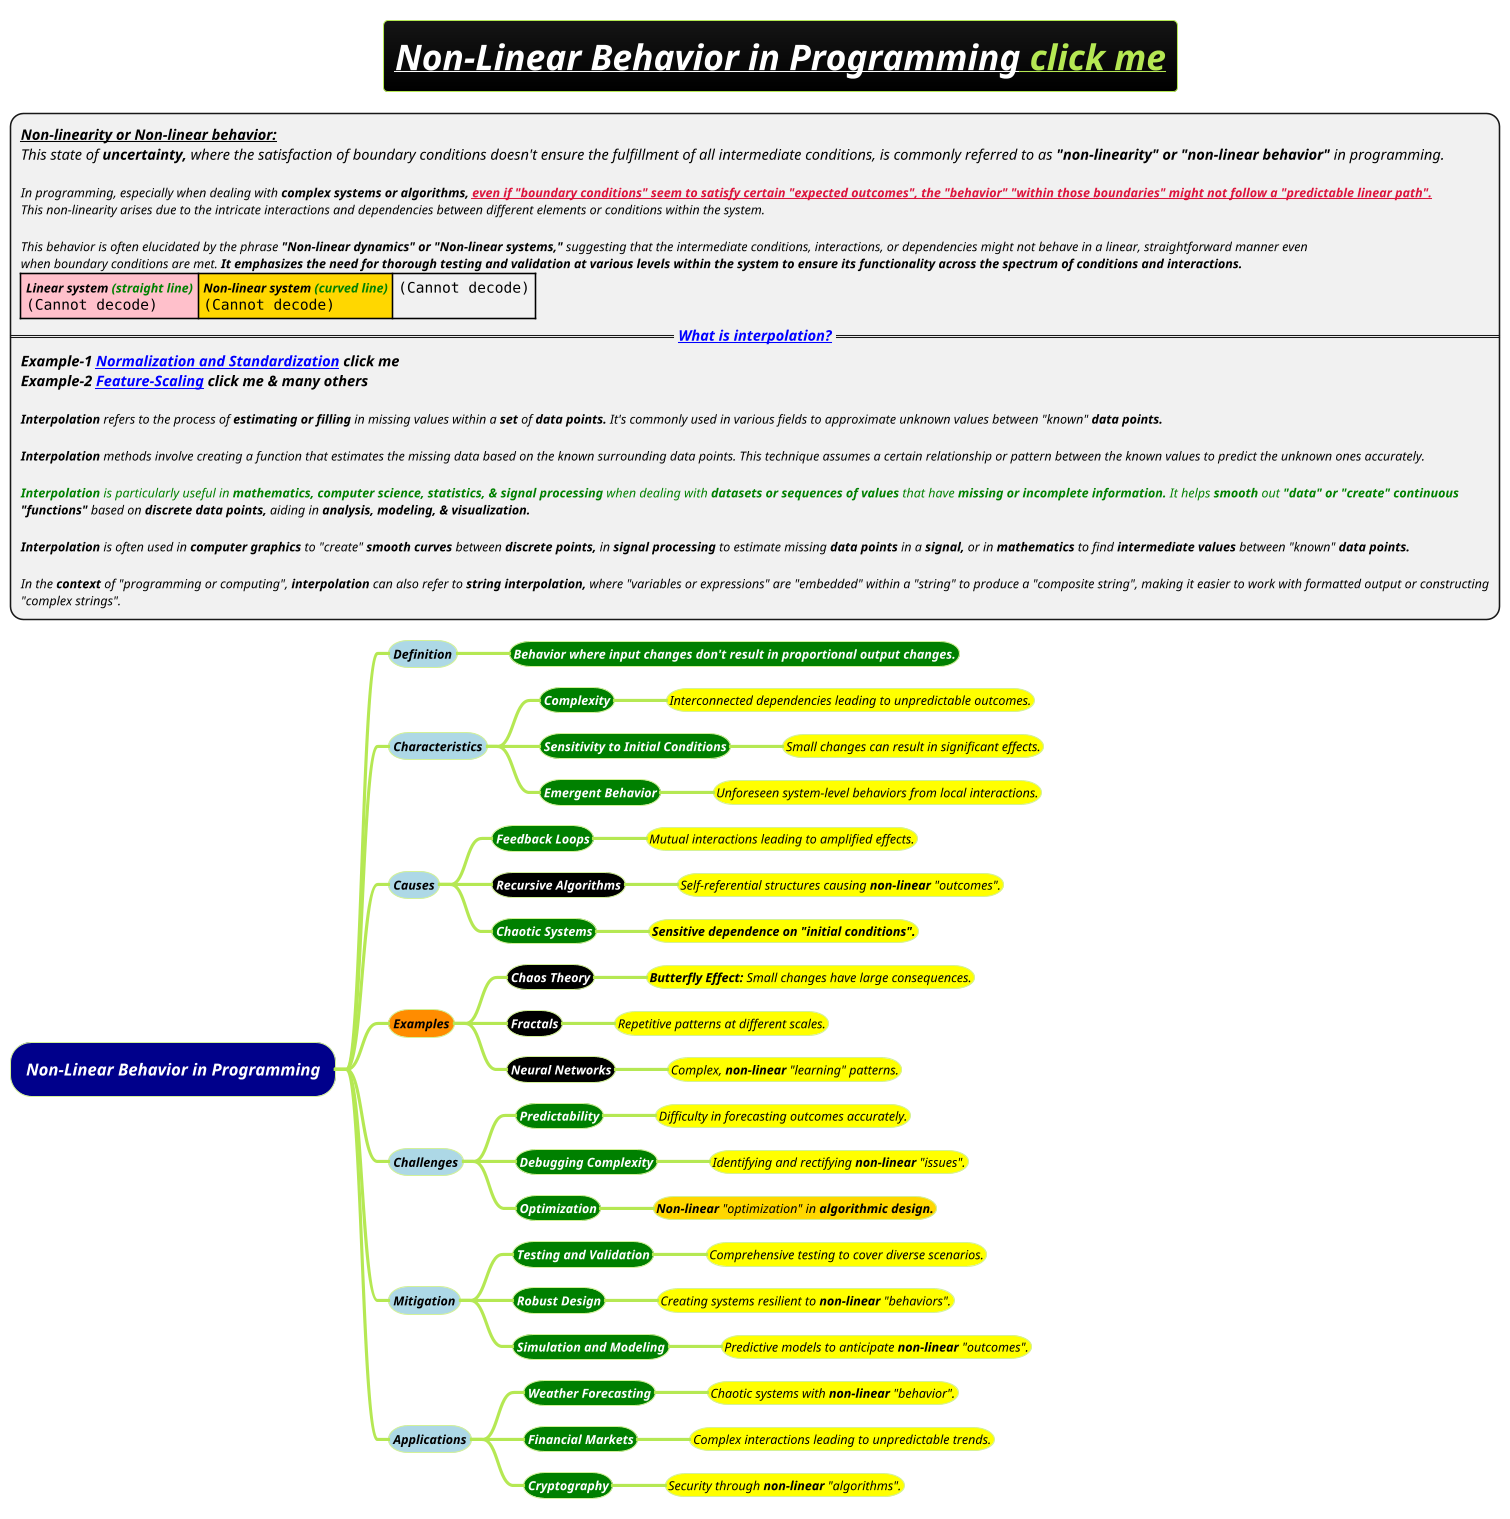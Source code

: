 @startmindmap
title =<size:18><i><b><u>[[https://www.youtube.com/watch?v=i-ladOjo1QA&list=LL&index=13&t=9s Non-Linear Behavior in Programming]] click me
*:<i><size:14><b><u>Non-linearity or Non-linear behavior:
<i><size:14>This state of **uncertainty,** where the satisfaction of boundary conditions doesn't ensure the fulfillment of all intermediate conditions, is commonly referred to as **"non-linearity" or "non-linear behavior"** in programming.

<i><size:12>In programming, especially when dealing with **complex systems or algorithms,** <color #crimson><b><u>even if "boundary conditions" seem to satisfy certain "expected outcomes", the "behavior" "within those boundaries" might not follow a "predictable linear path".
<i><size:12>This non-linearity arises due to the intricate interactions and dependencies between different elements or conditions within the system.

<i><size:12>This behavior is often elucidated by the phrase **"Non-linear dynamics" or "Non-linear systems,"** suggesting that the intermediate conditions, interactions, or dependencies might not behave in a linear, straightforward manner even
<i><size:12>when boundary conditions are met. <b>It emphasizes the need for thorough testing and validation at various levels within the system to ensure its functionality across the spectrum of conditions and interactions.
|<#pink><i><size:12><b>Linear system <color #green>(straight line)\n<img:images/img_275.png{scale=.5}>|<#gold><i><size:12><b>Non-linear system <color #green>(curved line)\n<img:images/img_276.png{scale=.67}>|<img:images/img_277.png{scale=.58}>|
==<i><size:14><b>[[docs/books/1-books-backlog/mathematics/math-map.puml What is interpolation?]]==
<i><size:14><b>Example-1 [[docs/AI-ML-DL-Data-Science-and-BigData/data-science/data-engineering/data-preprocessing-(or-wrangling)/Normalization-and-Standardization.puml Normalization and Standardization]] click me
<i><size:14><b>Example-2 [[docs/AI-ML-DL-Data-Science-and-BigData/data-science/data-engineering/data-preprocessing-(or-wrangling)/Feature-Scaling.puml Feature-Scaling]] click me & many others

<i><size:12>**Interpolation** refers to the process of **estimating or filling** in missing values within a **set** of **data points.** It's commonly used in various fields to approximate unknown values between "known" <b>data points.

<i><size:12>**Interpolation** methods involve creating a function that estimates the missing data based on the known surrounding data points. This technique assumes a certain relationship or pattern between the known values to predict the unknown ones accurately.

<i><size:12><color #green>**Interpolation** is particularly useful in **mathematics, computer science, statistics, & signal processing** when dealing with **datasets or sequences of values** that have **missing or incomplete information.** It helps **smooth** out <b>"data" or "create" continuous
<i><size:12>**"functions"** based on **discrete data points,** aiding in <b>analysis, modeling, & visualization.

<i><size:12>**Interpolation** is often used in **computer graphics** to "create" **smooth curves** between **discrete points,** in **signal processing** to estimate missing **data points** in a **signal,** or in **mathematics** to find **intermediate values** between "known" <b>data points.

<i><size:12>In the **context** of "programming or computing", **interpolation** can also refer to **string interpolation,** where "variables or expressions" are "embedded" within a "string" to produce a "composite string", making it easier to work with formatted output or constructing
<i><size:12>"complex strings".;
!theme hacker

*[#darkblue] <i><color #white>Non-Linear Behavior in Programming
**[#lightblue] <i><color #black><size:12>Definition
***[#green] <b><i><color #white><size:12>Behavior where input changes don't result in proportional output changes.
**[#lightblue] <i><color #black><size:12>Characteristics
***[#green] <b><i><color #white><size:12>Complexity
****[#yellow] <i><color #black><size:12>Interconnected dependencies leading to unpredictable outcomes.
***[#green] <b><i><color #white><size:12>Sensitivity to Initial Conditions
****[#yellow] <i><color #black><size:12>Small changes can result in significant effects.
***[#green] <b><i><color #white><size:12>Emergent Behavior
****[#yellow] <i><color #black><size:12>Unforeseen system-level behaviors from local interactions.
**[#lightblue] <i><color #black><size:12>Causes
***[#green] <b><i><color #white><size:12>Feedback Loops
****[#yellow] <i><color #black><size:12>Mutual interactions leading to amplified effects.
***[#black] <b><i><color #white><size:12>Recursive Algorithms
****[#yellow] <i><color #black><size:12>Self-referential structures causing **non-linear** "outcomes".
***[#green] <b><i><color #white><size:12>Chaotic Systems
****[#yellow] <i><color #black><size:12><b>Sensitive dependence on "initial conditions".
**[#darkorange] <i><color #black><size:12>Examples
***[#black] <b><i><color #white><size:12>Chaos Theory
****[#yellow] <i><color #black><size:12>**Butterfly Effect:** Small changes have large consequences.
***[#black] <b><i><color #white><size:12>Fractals
****[#yellow] <i><color #black><size:12>Repetitive patterns at different scales.
***[#black] <b><i><color #white><size:12>Neural Networks
****[#yellow] <i><color #black><size:12>Complex, **non-linear** "learning" patterns.
**[#lightblue] <i><color #black><size:12>Challenges
***[#green] <b><i><color #white><size:12>Predictability
****[#yellow] <i><color #black><size:12>Difficulty in forecasting outcomes accurately.
***[#green] <b><i><color #white><size:12>Debugging Complexity
****[#yellow] <i><color #black><size:12>Identifying and rectifying **non-linear** "issues".
***[#green] <b><i><color #white><size:12>Optimization
****[#gold] <i><color #black><size:12>**Non-linear** "optimization" in <b>algorithmic design.
**[#lightblue] <i><color #black><size:12>Mitigation
***[#green] <b><i><color #white><size:12>Testing and Validation
****[#yellow] <i><color #black><size:12>Comprehensive testing to cover diverse scenarios.
***[#green] <b><i><color #white><size:12>Robust Design
****[#yellow] <i><color #black><size:12>Creating systems resilient to **non-linear** "behaviors".
***[#green] <b><i><color #white><size:12>Simulation and Modeling
****[#yellow] <i><color #black><size:12>Predictive models to anticipate **non-linear** "outcomes".
**[#lightblue] <i><color #black><size:12>Applications
***[#green] <b><i><color #white><size:12>Weather Forecasting
****[#yellow] <i><color #black><size:12>Chaotic systems with **non-linear** "behavior".
***[#green] <b><i><color #white><size:12>Financial Markets
****[#yellow] <i><color #black><size:12>Complex interactions leading to unpredictable trends.
***[#green] <b><i><color #white><size:12>Cryptography
****[#yellow] <i><color #black><size:12>Security through **non-linear** "algorithms".
@endmindmap
